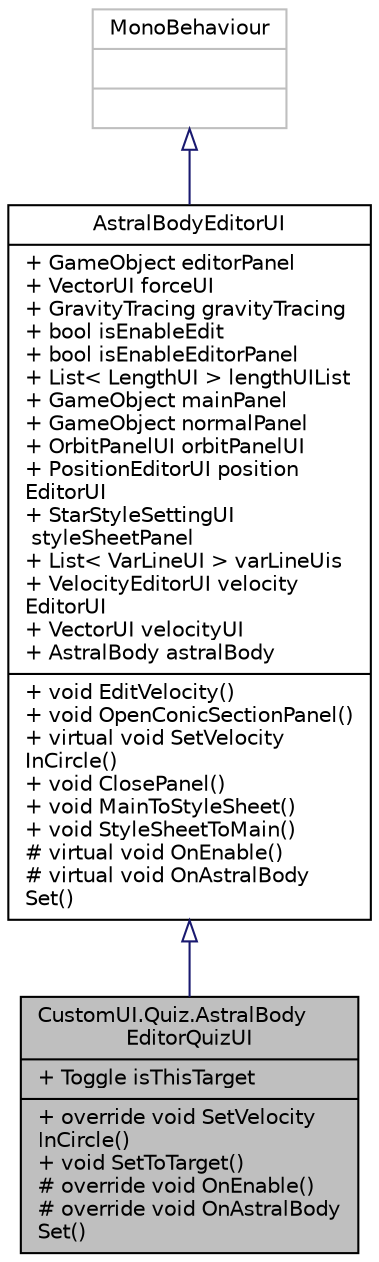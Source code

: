 digraph "CustomUI.Quiz.AstralBodyEditorQuizUI"
{
 // INTERACTIVE_SVG=YES
 // LATEX_PDF_SIZE
  edge [fontname="Helvetica",fontsize="10",labelfontname="Helvetica",labelfontsize="10"];
  node [fontname="Helvetica",fontsize="10",shape=record];
  Node1 [label="{CustomUI.Quiz.AstralBody\lEditorQuizUI\n|+ Toggle isThisTarget\l|+ override void SetVelocity\lInCircle()\l+ void SetToTarget()\l# override void OnEnable()\l# override void OnAstralBody\lSet()\l}",height=0.2,width=0.4,color="black", fillcolor="grey75", style="filled", fontcolor="black",tooltip=" "];
  Node2 -> Node1 [dir="back",color="midnightblue",fontsize="10",style="solid",arrowtail="onormal",fontname="Helvetica"];
  Node2 [label="{AstralBodyEditorUI\n|+ GameObject editorPanel\l+ VectorUI forceUI\l+ GravityTracing gravityTracing\l+ bool isEnableEdit\l+ bool isEnableEditorPanel\l+ List\< LengthUI \> lengthUIList\l+ GameObject mainPanel\l+ GameObject normalPanel\l+ OrbitPanelUI orbitPanelUI\l+ PositionEditorUI position\lEditorUI\l+ StarStyleSettingUI\l styleSheetPanel\l+ List\< VarLineUI \> varLineUis\l+ VelocityEditorUI velocity\lEditorUI\l+ VectorUI velocityUI\l+ AstralBody astralBody\l|+ void EditVelocity()\l+ void OpenConicSectionPanel()\l+ virtual void SetVelocity\lInCircle()\l+ void ClosePanel()\l+ void MainToStyleSheet()\l+ void StyleSheetToMain()\l# virtual void OnEnable()\l# virtual void OnAstralBody\lSet()\l}",height=0.2,width=0.4,color="black", fillcolor="white", style="filled",URL="$class_custom_u_i_1_1_astral_body_editor_1_1_astral_body_editor_u_i.html",tooltip=" "];
  Node3 -> Node2 [dir="back",color="midnightblue",fontsize="10",style="solid",arrowtail="onormal",fontname="Helvetica"];
  Node3 [label="{MonoBehaviour\n||}",height=0.2,width=0.4,color="grey75", fillcolor="white", style="filled",tooltip=" "];
}

